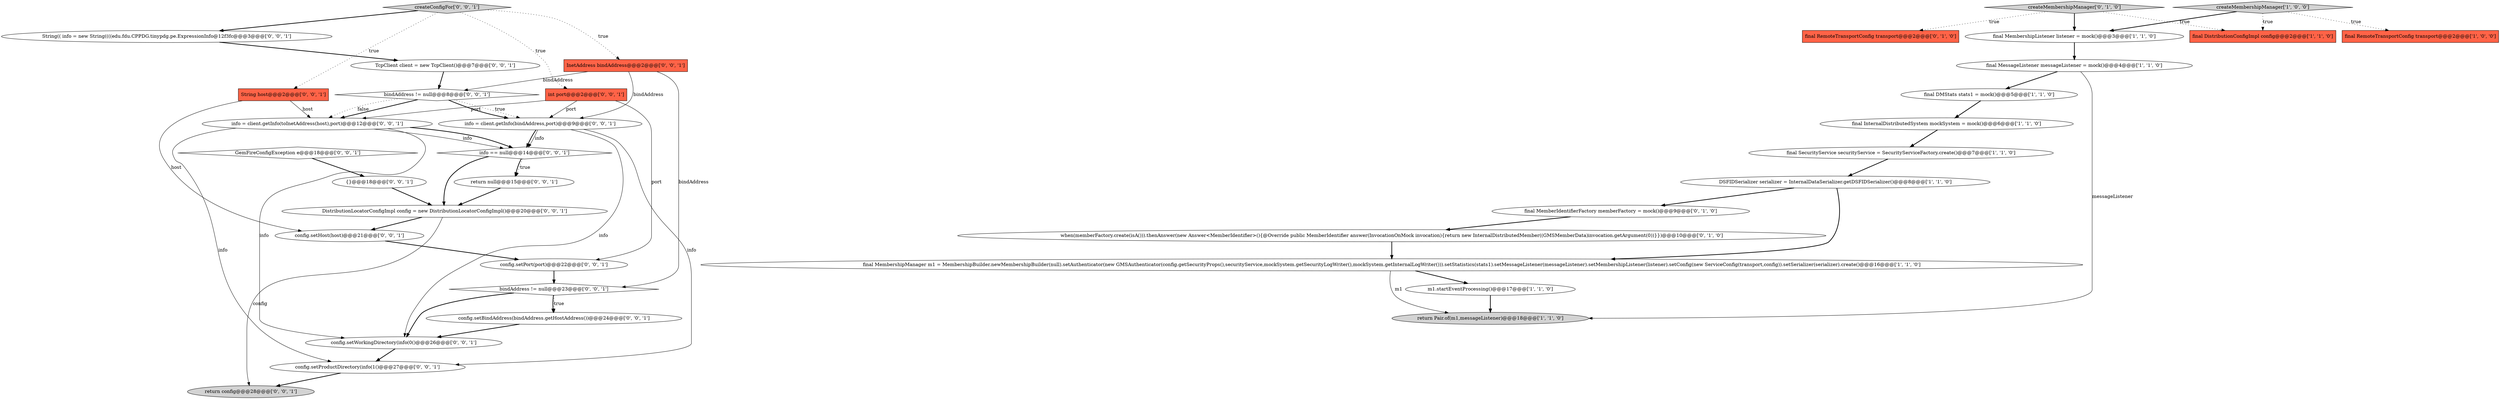 digraph {
16 [style = filled, label = "String(( info = new String((((edu.fdu.CPPDG.tinypdg.pe.ExpressionInfo@12f3fc@@@3@@@['0', '0', '1']", fillcolor = white, shape = ellipse image = "AAA0AAABBB3BBB"];
35 [style = filled, label = "config.setWorkingDirectory(info(0()@@@26@@@['0', '0', '1']", fillcolor = white, shape = ellipse image = "AAA0AAABBB3BBB"];
14 [style = filled, label = "final RemoteTransportConfig transport@@@2@@@['0', '1', '0']", fillcolor = tomato, shape = box image = "AAA0AAABBB2BBB"];
25 [style = filled, label = "return null@@@15@@@['0', '0', '1']", fillcolor = white, shape = ellipse image = "AAA0AAABBB3BBB"];
36 [style = filled, label = "config.setHost(host)@@@21@@@['0', '0', '1']", fillcolor = white, shape = ellipse image = "AAA0AAABBB3BBB"];
20 [style = filled, label = "bindAddress != null@@@23@@@['0', '0', '1']", fillcolor = white, shape = diamond image = "AAA0AAABBB3BBB"];
9 [style = filled, label = "return Pair.of(m1,messageListener)@@@18@@@['1', '1', '0']", fillcolor = lightgray, shape = ellipse image = "AAA0AAABBB1BBB"];
0 [style = filled, label = "m1.startEventProcessing()@@@17@@@['1', '1', '0']", fillcolor = white, shape = ellipse image = "AAA0AAABBB1BBB"];
11 [style = filled, label = "final MembershipManager m1 = MembershipBuilder.newMembershipBuilder(null).setAuthenticator(new GMSAuthenticator(config.getSecurityProps(),securityService,mockSystem.getSecurityLogWriter(),mockSystem.getInternalLogWriter())).setStatistics(stats1).setMessageListener(messageListener).setMembershipListener(listener).setConfig(new ServiceConfig(transport,config)).setSerializer(serializer).create()@@@16@@@['1', '1', '0']", fillcolor = white, shape = ellipse image = "AAA0AAABBB1BBB"];
1 [style = filled, label = "final RemoteTransportConfig transport@@@2@@@['1', '0', '0']", fillcolor = tomato, shape = box image = "AAA0AAABBB1BBB"];
24 [style = filled, label = "return config@@@28@@@['0', '0', '1']", fillcolor = lightgray, shape = ellipse image = "AAA0AAABBB3BBB"];
33 [style = filled, label = "info = client.getInfo(bindAddress,port)@@@9@@@['0', '0', '1']", fillcolor = white, shape = ellipse image = "AAA0AAABBB3BBB"];
18 [style = filled, label = "info == null@@@14@@@['0', '0', '1']", fillcolor = white, shape = diamond image = "AAA0AAABBB3BBB"];
26 [style = filled, label = "config.setProductDirectory(info(1()@@@27@@@['0', '0', '1']", fillcolor = white, shape = ellipse image = "AAA0AAABBB3BBB"];
7 [style = filled, label = "final MembershipListener listener = mock()@@@3@@@['1', '1', '0']", fillcolor = white, shape = ellipse image = "AAA0AAABBB1BBB"];
17 [style = filled, label = "config.setPort(port)@@@22@@@['0', '0', '1']", fillcolor = white, shape = ellipse image = "AAA0AAABBB3BBB"];
12 [style = filled, label = "when(memberFactory.create(isA())).thenAnswer(new Answer<MemberIdentifier>(){@Override public MemberIdentifier answer(InvocationOnMock invocation){return new InternalDistributedMember((GMSMemberData)invocation.getArgument(0))}})@@@10@@@['0', '1', '0']", fillcolor = white, shape = ellipse image = "AAA1AAABBB2BBB"];
3 [style = filled, label = "createMembershipManager['1', '0', '0']", fillcolor = lightgray, shape = diamond image = "AAA0AAABBB1BBB"];
4 [style = filled, label = "final SecurityService securityService = SecurityServiceFactory.create()@@@7@@@['1', '1', '0']", fillcolor = white, shape = ellipse image = "AAA0AAABBB1BBB"];
28 [style = filled, label = "config.setBindAddress(bindAddress.getHostAddress())@@@24@@@['0', '0', '1']", fillcolor = white, shape = ellipse image = "AAA0AAABBB3BBB"];
31 [style = filled, label = "int port@@@2@@@['0', '0', '1']", fillcolor = tomato, shape = box image = "AAA0AAABBB3BBB"];
21 [style = filled, label = "String host@@@2@@@['0', '0', '1']", fillcolor = tomato, shape = box image = "AAA0AAABBB3BBB"];
29 [style = filled, label = "DistributionLocatorConfigImpl config = new DistributionLocatorConfigImpl()@@@20@@@['0', '0', '1']", fillcolor = white, shape = ellipse image = "AAA0AAABBB3BBB"];
13 [style = filled, label = "createMembershipManager['0', '1', '0']", fillcolor = lightgray, shape = diamond image = "AAA0AAABBB2BBB"];
5 [style = filled, label = "final DistributionConfigImpl config@@@2@@@['1', '1', '0']", fillcolor = tomato, shape = box image = "AAA0AAABBB1BBB"];
30 [style = filled, label = "createConfigFor['0', '0', '1']", fillcolor = lightgray, shape = diamond image = "AAA0AAABBB3BBB"];
34 [style = filled, label = "{}@@@18@@@['0', '0', '1']", fillcolor = white, shape = ellipse image = "AAA0AAABBB3BBB"];
6 [style = filled, label = "final DMStats stats1 = mock()@@@5@@@['1', '1', '0']", fillcolor = white, shape = ellipse image = "AAA0AAABBB1BBB"];
10 [style = filled, label = "DSFIDSerializer serializer = InternalDataSerializer.getDSFIDSerializer()@@@8@@@['1', '1', '0']", fillcolor = white, shape = ellipse image = "AAA0AAABBB1BBB"];
27 [style = filled, label = "info = client.getInfo(toInetAddress(host),port)@@@12@@@['0', '0', '1']", fillcolor = white, shape = ellipse image = "AAA0AAABBB3BBB"];
2 [style = filled, label = "final InternalDistributedSystem mockSystem = mock()@@@6@@@['1', '1', '0']", fillcolor = white, shape = ellipse image = "AAA0AAABBB1BBB"];
15 [style = filled, label = "final MemberIdentifierFactory memberFactory = mock()@@@9@@@['0', '1', '0']", fillcolor = white, shape = ellipse image = "AAA1AAABBB2BBB"];
32 [style = filled, label = "bindAddress != null@@@8@@@['0', '0', '1']", fillcolor = white, shape = diamond image = "AAA0AAABBB3BBB"];
22 [style = filled, label = "TcpClient client = new TcpClient()@@@7@@@['0', '0', '1']", fillcolor = white, shape = ellipse image = "AAA0AAABBB3BBB"];
23 [style = filled, label = "InetAddress bindAddress@@@2@@@['0', '0', '1']", fillcolor = tomato, shape = box image = "AAA0AAABBB3BBB"];
19 [style = filled, label = "GemFireConfigException e@@@18@@@['0', '0', '1']", fillcolor = white, shape = diamond image = "AAA0AAABBB3BBB"];
8 [style = filled, label = "final MessageListener messageListener = mock()@@@4@@@['1', '1', '0']", fillcolor = white, shape = ellipse image = "AAA0AAABBB1BBB"];
11->9 [style = solid, label="m1"];
26->24 [style = bold, label=""];
25->29 [style = bold, label=""];
31->33 [style = solid, label="port"];
7->8 [style = bold, label=""];
13->7 [style = bold, label=""];
2->4 [style = bold, label=""];
28->35 [style = bold, label=""];
23->33 [style = solid, label="bindAddress"];
21->36 [style = solid, label="host"];
3->1 [style = dotted, label="true"];
15->12 [style = bold, label=""];
11->0 [style = bold, label=""];
0->9 [style = bold, label=""];
27->35 [style = solid, label="info"];
18->25 [style = bold, label=""];
32->27 [style = bold, label=""];
10->11 [style = bold, label=""];
27->18 [style = solid, label="info"];
8->6 [style = bold, label=""];
16->22 [style = bold, label=""];
17->20 [style = bold, label=""];
29->36 [style = bold, label=""];
30->21 [style = dotted, label="true"];
3->7 [style = bold, label=""];
33->18 [style = bold, label=""];
19->34 [style = bold, label=""];
30->16 [style = bold, label=""];
33->26 [style = solid, label="info"];
6->2 [style = bold, label=""];
22->32 [style = bold, label=""];
32->33 [style = dotted, label="true"];
32->27 [style = dotted, label="false"];
20->35 [style = bold, label=""];
31->17 [style = solid, label="port"];
33->35 [style = solid, label="info"];
30->31 [style = dotted, label="true"];
21->27 [style = solid, label="host"];
23->20 [style = solid, label="bindAddress"];
20->28 [style = bold, label=""];
27->18 [style = bold, label=""];
33->18 [style = solid, label="info"];
18->25 [style = dotted, label="true"];
4->10 [style = bold, label=""];
31->27 [style = solid, label="port"];
29->24 [style = solid, label="config"];
12->11 [style = bold, label=""];
10->15 [style = bold, label=""];
13->5 [style = dotted, label="true"];
34->29 [style = bold, label=""];
20->28 [style = dotted, label="true"];
32->33 [style = bold, label=""];
27->26 [style = solid, label="info"];
23->32 [style = solid, label="bindAddress"];
35->26 [style = bold, label=""];
3->5 [style = dotted, label="true"];
36->17 [style = bold, label=""];
13->14 [style = dotted, label="true"];
18->29 [style = bold, label=""];
30->23 [style = dotted, label="true"];
8->9 [style = solid, label="messageListener"];
}
